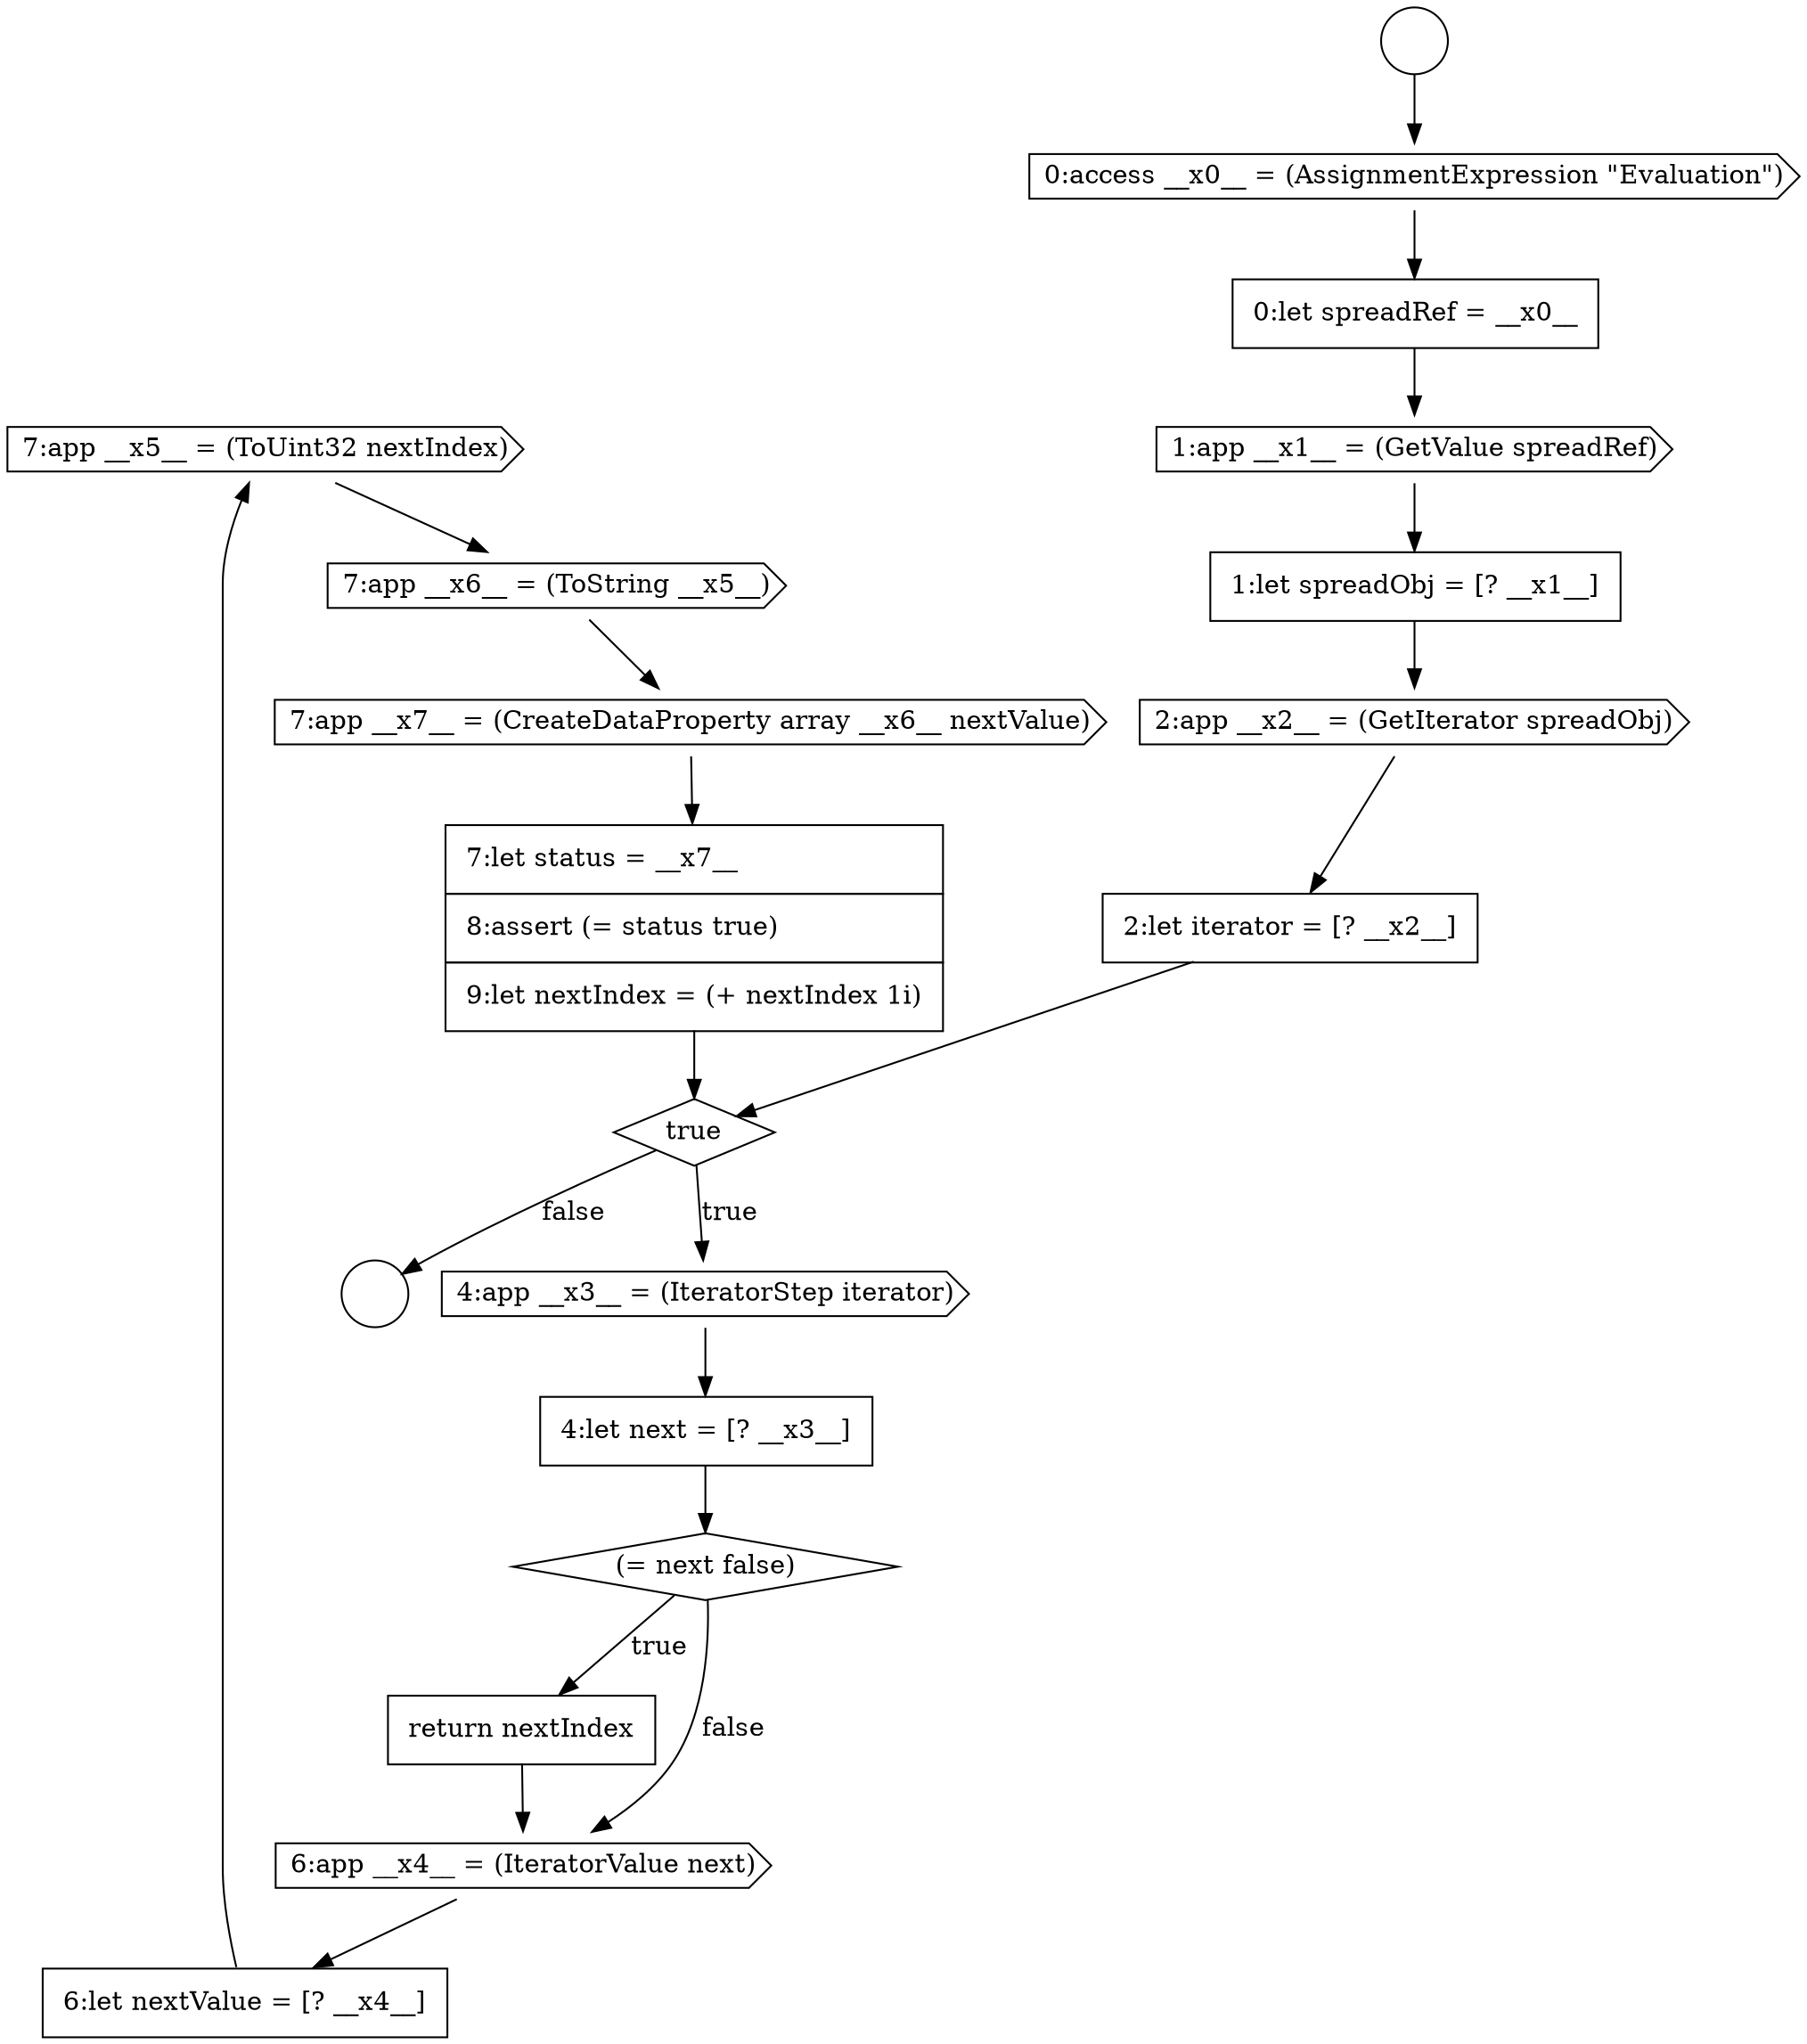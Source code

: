 digraph {
  node3313 [shape=cds, label=<<font color="black">7:app __x5__ = (ToUint32 nextIndex)</font>> color="black" fillcolor="white" style=filled]
  node3308 [shape=none, margin=0, label=<<font color="black">
    <table border="0" cellborder="1" cellspacing="0" cellpadding="10">
      <tr><td align="left">4:let next = [? __x3__]</td></tr>
    </table>
  </font>> color="black" fillcolor="white" style=filled]
  node3312 [shape=none, margin=0, label=<<font color="black">
    <table border="0" cellborder="1" cellspacing="0" cellpadding="10">
      <tr><td align="left">6:let nextValue = [? __x4__]</td></tr>
    </table>
  </font>> color="black" fillcolor="white" style=filled]
  node3300 [shape=cds, label=<<font color="black">0:access __x0__ = (AssignmentExpression &quot;Evaluation&quot;)</font>> color="black" fillcolor="white" style=filled]
  node3311 [shape=cds, label=<<font color="black">6:app __x4__ = (IteratorValue next)</font>> color="black" fillcolor="white" style=filled]
  node3306 [shape=diamond, label=<<font color="black">true</font>> color="black" fillcolor="white" style=filled]
  node3298 [shape=circle label=" " color="black" fillcolor="white" style=filled]
  node3310 [shape=none, margin=0, label=<<font color="black">
    <table border="0" cellborder="1" cellspacing="0" cellpadding="10">
      <tr><td align="left">return nextIndex</td></tr>
    </table>
  </font>> color="black" fillcolor="white" style=filled]
  node3315 [shape=cds, label=<<font color="black">7:app __x7__ = (CreateDataProperty array __x6__ nextValue)</font>> color="black" fillcolor="white" style=filled]
  node3305 [shape=none, margin=0, label=<<font color="black">
    <table border="0" cellborder="1" cellspacing="0" cellpadding="10">
      <tr><td align="left">2:let iterator = [? __x2__]</td></tr>
    </table>
  </font>> color="black" fillcolor="white" style=filled]
  node3309 [shape=diamond, label=<<font color="black">(= next false)</font>> color="black" fillcolor="white" style=filled]
  node3301 [shape=none, margin=0, label=<<font color="black">
    <table border="0" cellborder="1" cellspacing="0" cellpadding="10">
      <tr><td align="left">0:let spreadRef = __x0__</td></tr>
    </table>
  </font>> color="black" fillcolor="white" style=filled]
  node3303 [shape=none, margin=0, label=<<font color="black">
    <table border="0" cellborder="1" cellspacing="0" cellpadding="10">
      <tr><td align="left">1:let spreadObj = [? __x1__]</td></tr>
    </table>
  </font>> color="black" fillcolor="white" style=filled]
  node3307 [shape=cds, label=<<font color="black">4:app __x3__ = (IteratorStep iterator)</font>> color="black" fillcolor="white" style=filled]
  node3314 [shape=cds, label=<<font color="black">7:app __x6__ = (ToString __x5__)</font>> color="black" fillcolor="white" style=filled]
  node3304 [shape=cds, label=<<font color="black">2:app __x2__ = (GetIterator spreadObj)</font>> color="black" fillcolor="white" style=filled]
  node3302 [shape=cds, label=<<font color="black">1:app __x1__ = (GetValue spreadRef)</font>> color="black" fillcolor="white" style=filled]
  node3299 [shape=circle label=" " color="black" fillcolor="white" style=filled]
  node3316 [shape=none, margin=0, label=<<font color="black">
    <table border="0" cellborder="1" cellspacing="0" cellpadding="10">
      <tr><td align="left">7:let status = __x7__</td></tr>
      <tr><td align="left">8:assert (= status true)</td></tr>
      <tr><td align="left">9:let nextIndex = (+ nextIndex 1i)</td></tr>
    </table>
  </font>> color="black" fillcolor="white" style=filled]
  node3313 -> node3314 [ color="black"]
  node3305 -> node3306 [ color="black"]
  node3312 -> node3313 [ color="black"]
  node3298 -> node3300 [ color="black"]
  node3304 -> node3305 [ color="black"]
  node3300 -> node3301 [ color="black"]
  node3302 -> node3303 [ color="black"]
  node3308 -> node3309 [ color="black"]
  node3315 -> node3316 [ color="black"]
  node3306 -> node3307 [label=<<font color="black">true</font>> color="black"]
  node3306 -> node3299 [label=<<font color="black">false</font>> color="black"]
  node3314 -> node3315 [ color="black"]
  node3309 -> node3310 [label=<<font color="black">true</font>> color="black"]
  node3309 -> node3311 [label=<<font color="black">false</font>> color="black"]
  node3310 -> node3311 [ color="black"]
  node3316 -> node3306 [ color="black"]
  node3311 -> node3312 [ color="black"]
  node3303 -> node3304 [ color="black"]
  node3301 -> node3302 [ color="black"]
  node3307 -> node3308 [ color="black"]
}
